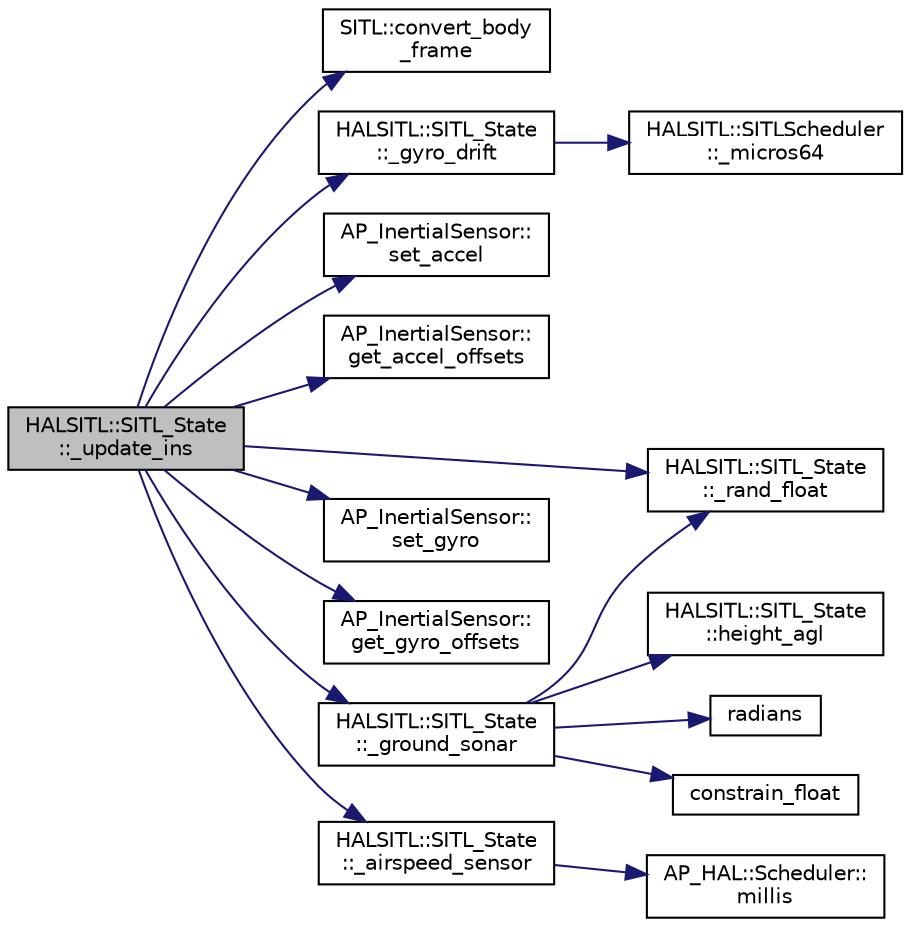 digraph "HALSITL::SITL_State::_update_ins"
{
 // INTERACTIVE_SVG=YES
  edge [fontname="Helvetica",fontsize="10",labelfontname="Helvetica",labelfontsize="10"];
  node [fontname="Helvetica",fontsize="10",shape=record];
  rankdir="LR";
  Node1 [label="HALSITL::SITL_State\l::_update_ins",height=0.2,width=0.4,color="black", fillcolor="grey75", style="filled" fontcolor="black"];
  Node1 -> Node2 [color="midnightblue",fontsize="10",style="solid",fontname="Helvetica"];
  Node2 [label="SITL::convert_body\l_frame",height=0.2,width=0.4,color="black", fillcolor="white", style="filled",URL="$classSITL.html#a1c235bebd5a5c2ca1b88b8cf6ccf18ff"];
  Node1 -> Node3 [color="midnightblue",fontsize="10",style="solid",fontname="Helvetica"];
  Node3 [label="HALSITL::SITL_State\l::_rand_float",height=0.2,width=0.4,color="black", fillcolor="white", style="filled",URL="$classHALSITL_1_1SITL__State.html#ab2e67ae38e16eec6317566805df50ec4"];
  Node1 -> Node4 [color="midnightblue",fontsize="10",style="solid",fontname="Helvetica"];
  Node4 [label="AP_InertialSensor::\lset_accel",height=0.2,width=0.4,color="black", fillcolor="white", style="filled",URL="$classAP__InertialSensor.html#af6c3c7d041de7c89c9afeda319acbf7d"];
  Node1 -> Node5 [color="midnightblue",fontsize="10",style="solid",fontname="Helvetica"];
  Node5 [label="AP_InertialSensor::\lget_accel_offsets",height=0.2,width=0.4,color="black", fillcolor="white", style="filled",URL="$classAP__InertialSensor.html#a676ecc5140643be71813993fa62bf6f0"];
  Node1 -> Node6 [color="midnightblue",fontsize="10",style="solid",fontname="Helvetica"];
  Node6 [label="HALSITL::SITL_State\l::_gyro_drift",height=0.2,width=0.4,color="black", fillcolor="white", style="filled",URL="$classHALSITL_1_1SITL__State.html#a9dfb5a65eada2d237cf33d7ee0aec081"];
  Node6 -> Node7 [color="midnightblue",fontsize="10",style="solid",fontname="Helvetica"];
  Node7 [label="HALSITL::SITLScheduler\l::_micros64",height=0.2,width=0.4,color="black", fillcolor="white", style="filled",URL="$classHALSITL_1_1SITLScheduler.html#a195c43936d66a06c9a29fe946fbc7080"];
  Node1 -> Node8 [color="midnightblue",fontsize="10",style="solid",fontname="Helvetica"];
  Node8 [label="AP_InertialSensor::\lset_gyro",height=0.2,width=0.4,color="black", fillcolor="white", style="filled",URL="$classAP__InertialSensor.html#a454e1c877ab24b8623da6432a850a5c5"];
  Node1 -> Node9 [color="midnightblue",fontsize="10",style="solid",fontname="Helvetica"];
  Node9 [label="AP_InertialSensor::\lget_gyro_offsets",height=0.2,width=0.4,color="black", fillcolor="white", style="filled",URL="$classAP__InertialSensor.html#a5b17cd4d4b6156fc012976bb5617aa9a"];
  Node1 -> Node10 [color="midnightblue",fontsize="10",style="solid",fontname="Helvetica"];
  Node10 [label="HALSITL::SITL_State\l::_ground_sonar",height=0.2,width=0.4,color="black", fillcolor="white", style="filled",URL="$classHALSITL_1_1SITL__State.html#a04cd6a82401b55bb1f993fcf2711d9eb"];
  Node10 -> Node11 [color="midnightblue",fontsize="10",style="solid",fontname="Helvetica"];
  Node11 [label="HALSITL::SITL_State\l::height_agl",height=0.2,width=0.4,color="black", fillcolor="white", style="filled",URL="$classHALSITL_1_1SITL__State.html#a1b6d81a3db832aab4320899c7aa457b9"];
  Node10 -> Node12 [color="midnightblue",fontsize="10",style="solid",fontname="Helvetica"];
  Node12 [label="radians",height=0.2,width=0.4,color="black", fillcolor="white", style="filled",URL="$AP__Math_8cpp.html#aa3adb05231060d239e5b91940e001f85"];
  Node10 -> Node3 [color="midnightblue",fontsize="10",style="solid",fontname="Helvetica"];
  Node10 -> Node13 [color="midnightblue",fontsize="10",style="solid",fontname="Helvetica"];
  Node13 [label="constrain_float",height=0.2,width=0.4,color="black", fillcolor="white", style="filled",URL="$AP__Math_8cpp.html#a08eedb329d8162ddbd344d4f6c8cde20"];
  Node1 -> Node14 [color="midnightblue",fontsize="10",style="solid",fontname="Helvetica"];
  Node14 [label="HALSITL::SITL_State\l::_airspeed_sensor",height=0.2,width=0.4,color="black", fillcolor="white", style="filled",URL="$classHALSITL_1_1SITL__State.html#ae5917592b5a98291ace3e664c95b5ebc"];
  Node14 -> Node15 [color="midnightblue",fontsize="10",style="solid",fontname="Helvetica"];
  Node15 [label="AP_HAL::Scheduler::\lmillis",height=0.2,width=0.4,color="black", fillcolor="white", style="filled",URL="$classAP__HAL_1_1Scheduler.html#a26b68339fc68a562d8d3a1238d0ec8c1"];
}

